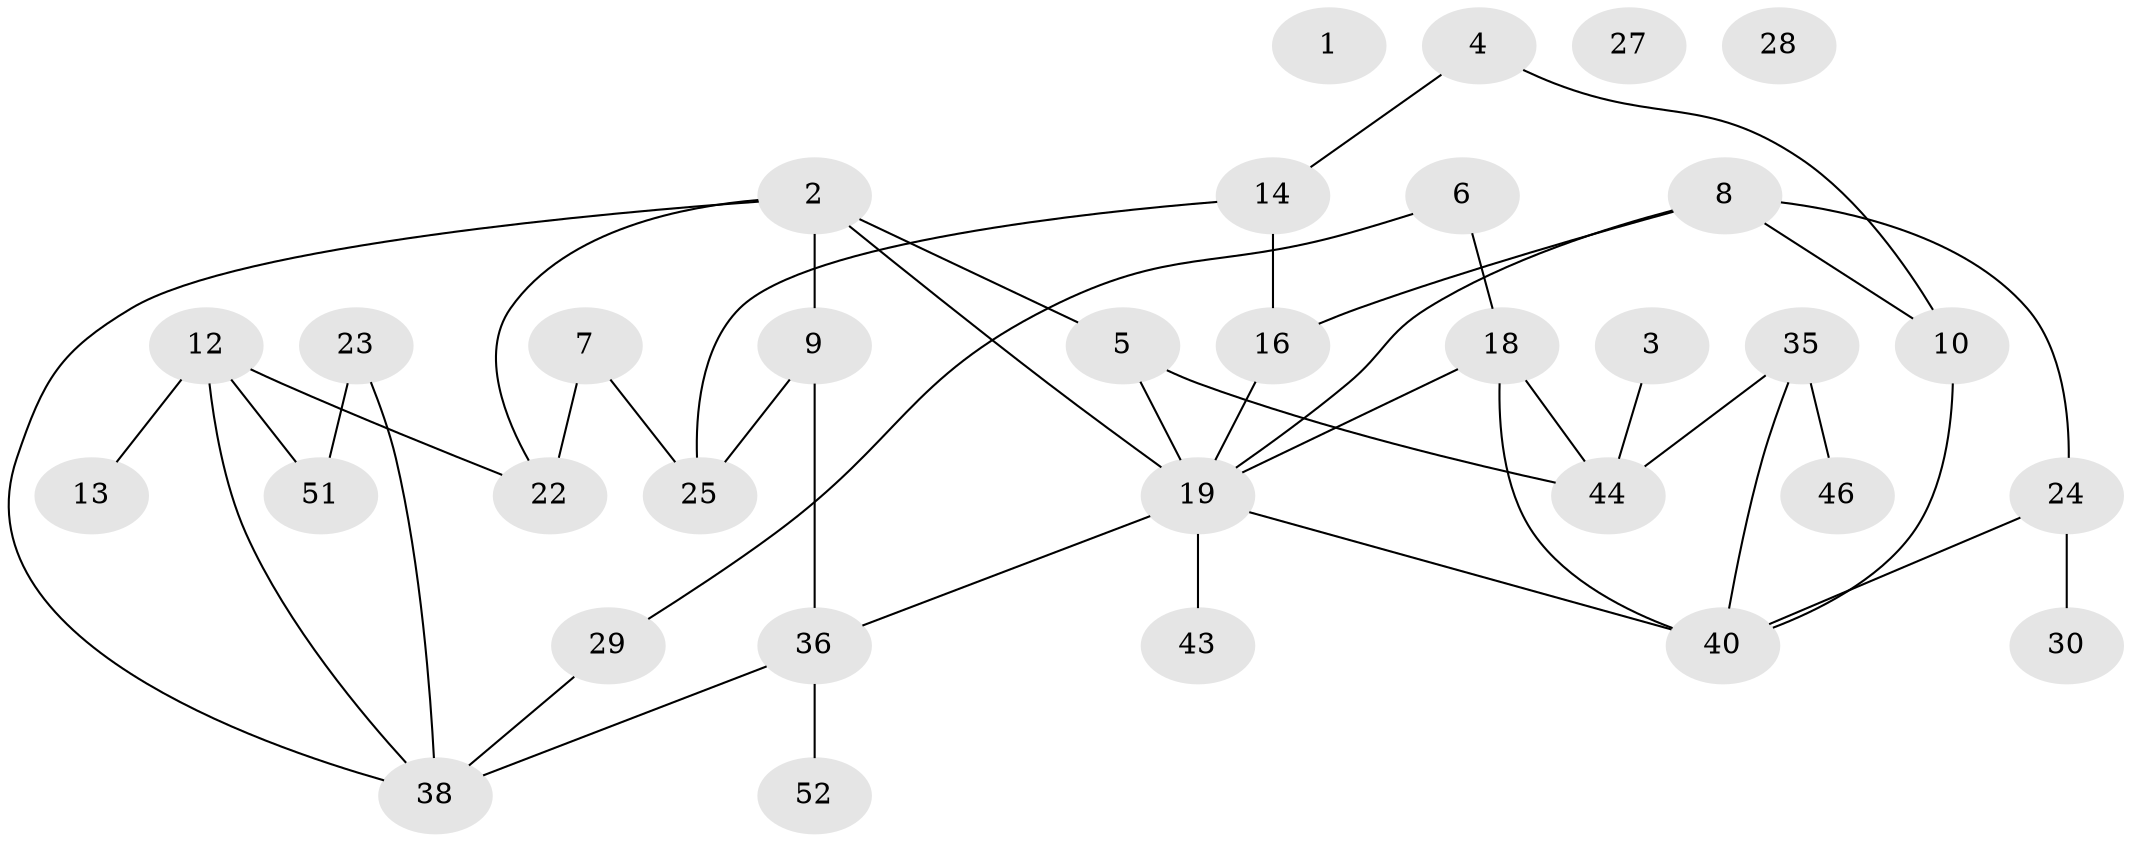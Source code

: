// original degree distribution, {0: 0.05555555555555555, 5: 0.07407407407407407, 1: 0.16666666666666666, 2: 0.3148148148148148, 4: 0.12962962962962962, 3: 0.24074074074074073, 6: 0.018518518518518517}
// Generated by graph-tools (version 1.1) at 2025/41/03/06/25 10:41:19]
// undirected, 33 vertices, 44 edges
graph export_dot {
graph [start="1"]
  node [color=gray90,style=filled];
  1;
  2 [super="+34"];
  3;
  4 [super="+21"];
  5;
  6;
  7;
  8 [super="+11"];
  9 [super="+15"];
  10 [super="+39"];
  12 [super="+20"];
  13;
  14 [super="+49"];
  16 [super="+17"];
  18 [super="+26"];
  19 [super="+31"];
  22 [super="+47"];
  23 [super="+33"];
  24 [super="+32"];
  25 [super="+41"];
  27;
  28;
  29 [super="+53"];
  30;
  35 [super="+37"];
  36 [super="+42"];
  38 [super="+45"];
  40 [super="+48"];
  43;
  44 [super="+50"];
  46 [super="+54"];
  51;
  52;
  2 -- 5;
  2 -- 19;
  2 -- 22;
  2 -- 38;
  2 -- 9;
  3 -- 44;
  4 -- 10;
  4 -- 14;
  5 -- 19 [weight=2];
  5 -- 44;
  6 -- 18;
  6 -- 29;
  7 -- 25;
  7 -- 22;
  8 -- 10;
  8 -- 24;
  8 -- 19;
  8 -- 16;
  9 -- 36;
  9 -- 25;
  10 -- 40;
  12 -- 22;
  12 -- 51;
  12 -- 13;
  12 -- 38;
  14 -- 16;
  14 -- 25;
  16 -- 19;
  18 -- 40;
  18 -- 44;
  18 -- 19;
  19 -- 40;
  19 -- 43;
  19 -- 36;
  23 -- 38;
  23 -- 51;
  24 -- 30;
  24 -- 40 [weight=2];
  29 -- 38;
  35 -- 40 [weight=2];
  35 -- 44;
  35 -- 46;
  36 -- 38;
  36 -- 52;
}

